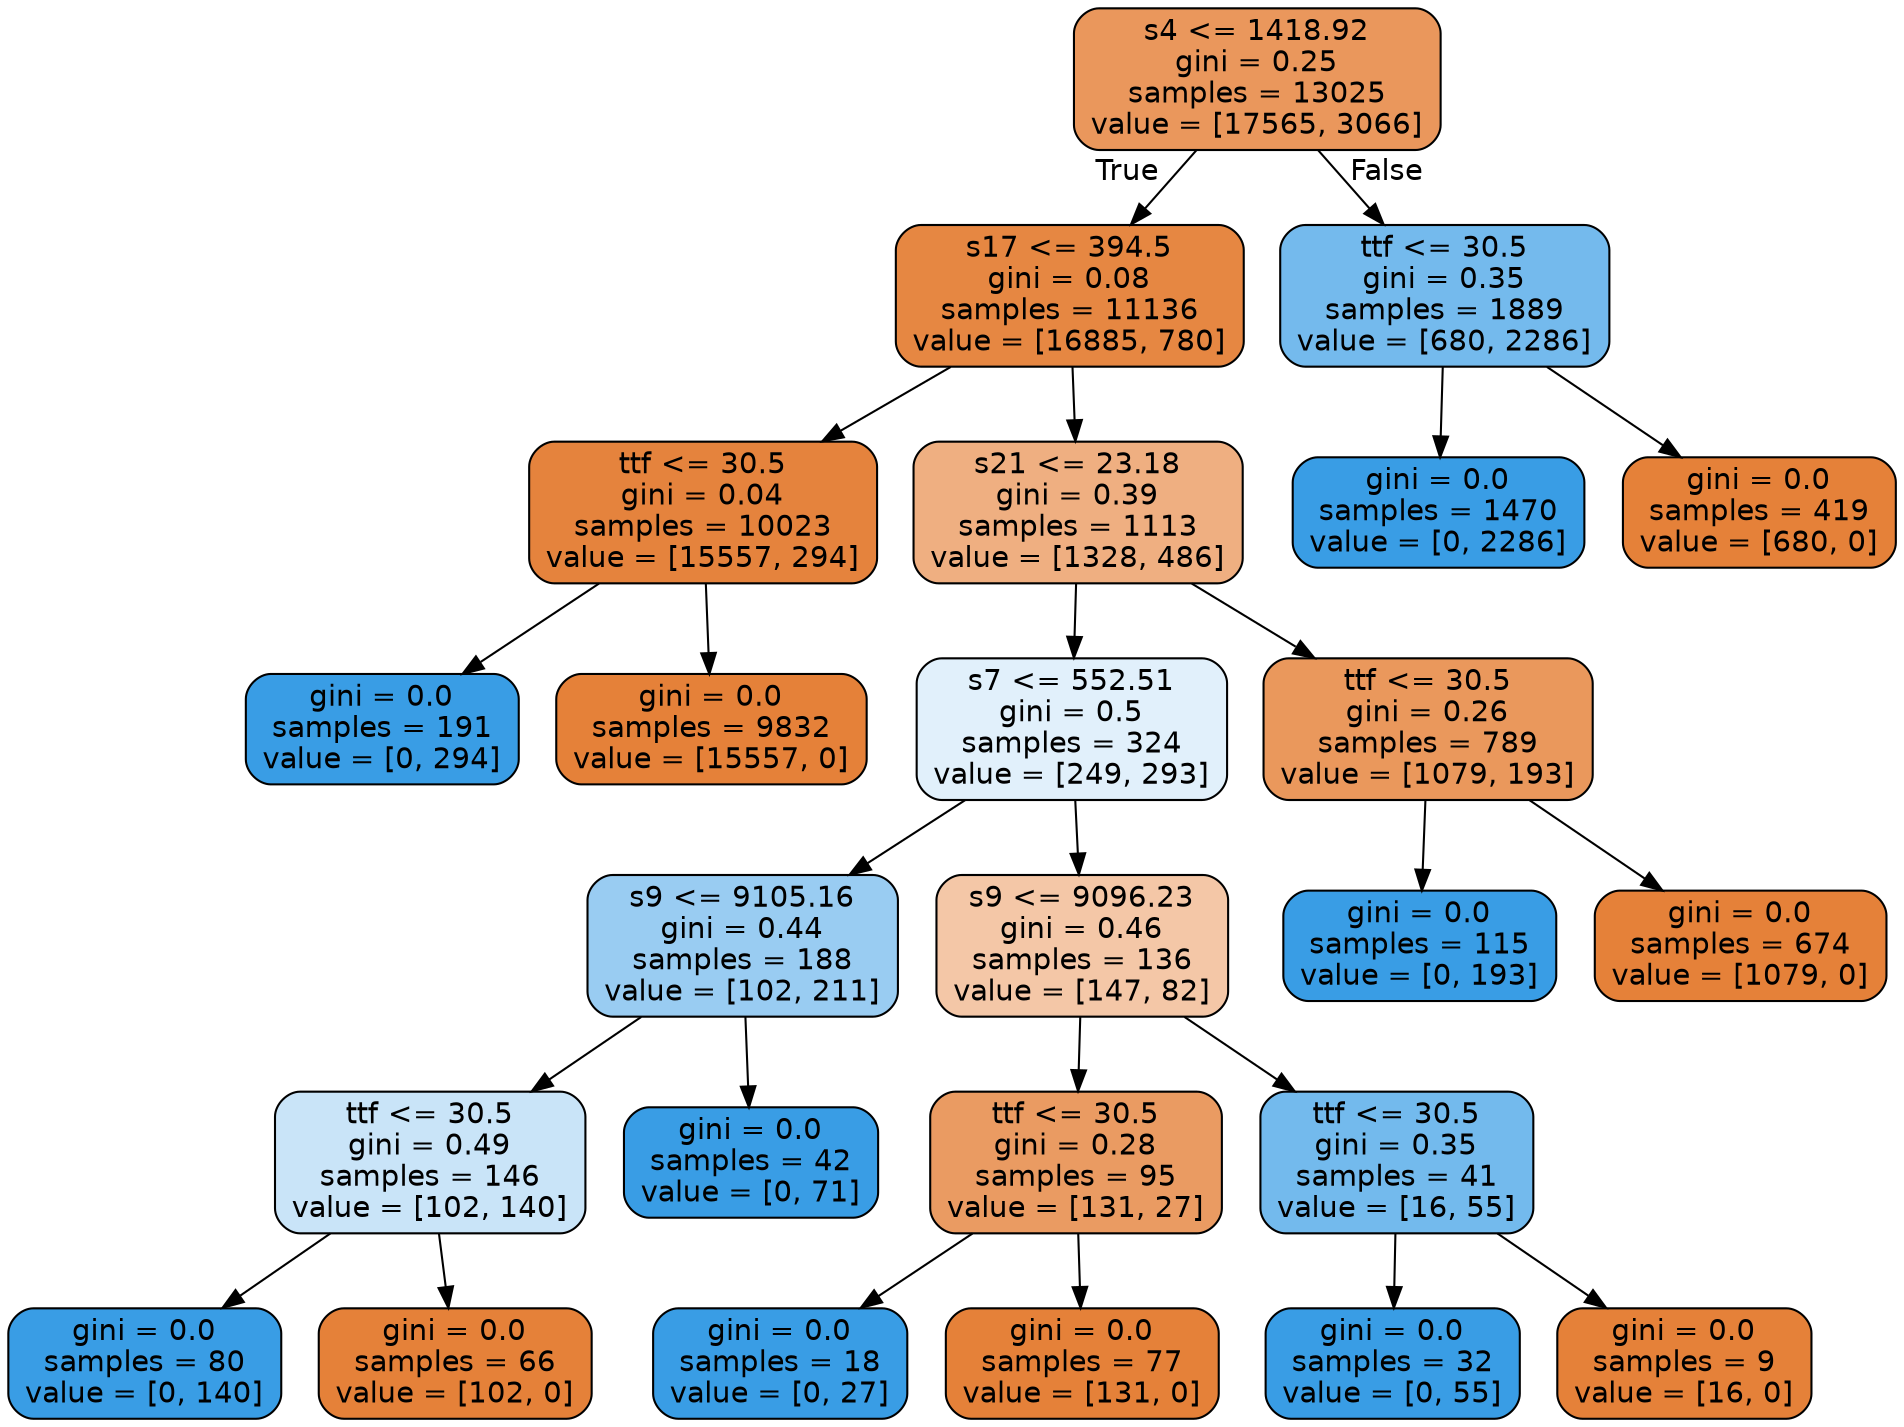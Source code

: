 digraph Tree {
node [shape=box, style="filled, rounded", color="black", fontname=helvetica] ;
edge [fontname=helvetica] ;
0 [label="s4 <= 1418.92\ngini = 0.25\nsamples = 13025\nvalue = [17565, 3066]", fillcolor="#ea975c"] ;
1 [label="s17 <= 394.5\ngini = 0.08\nsamples = 11136\nvalue = [16885, 780]", fillcolor="#e68742"] ;
0 -> 1 [labeldistance=2.5, labelangle=45, headlabel="True"] ;
2 [label="ttf <= 30.5\ngini = 0.04\nsamples = 10023\nvalue = [15557, 294]", fillcolor="#e5833d"] ;
1 -> 2 ;
3 [label="gini = 0.0\nsamples = 191\nvalue = [0, 294]", fillcolor="#399de5"] ;
2 -> 3 ;
4 [label="gini = 0.0\nsamples = 9832\nvalue = [15557, 0]", fillcolor="#e58139"] ;
2 -> 4 ;
5 [label="s21 <= 23.18\ngini = 0.39\nsamples = 1113\nvalue = [1328, 486]", fillcolor="#efaf81"] ;
1 -> 5 ;
6 [label="s7 <= 552.51\ngini = 0.5\nsamples = 324\nvalue = [249, 293]", fillcolor="#e1f0fb"] ;
5 -> 6 ;
7 [label="s9 <= 9105.16\ngini = 0.44\nsamples = 188\nvalue = [102, 211]", fillcolor="#99ccf2"] ;
6 -> 7 ;
8 [label="ttf <= 30.5\ngini = 0.49\nsamples = 146\nvalue = [102, 140]", fillcolor="#c9e4f8"] ;
7 -> 8 ;
9 [label="gini = 0.0\nsamples = 80\nvalue = [0, 140]", fillcolor="#399de5"] ;
8 -> 9 ;
10 [label="gini = 0.0\nsamples = 66\nvalue = [102, 0]", fillcolor="#e58139"] ;
8 -> 10 ;
11 [label="gini = 0.0\nsamples = 42\nvalue = [0, 71]", fillcolor="#399de5"] ;
7 -> 11 ;
12 [label="s9 <= 9096.23\ngini = 0.46\nsamples = 136\nvalue = [147, 82]", fillcolor="#f4c7a7"] ;
6 -> 12 ;
13 [label="ttf <= 30.5\ngini = 0.28\nsamples = 95\nvalue = [131, 27]", fillcolor="#ea9b62"] ;
12 -> 13 ;
14 [label="gini = 0.0\nsamples = 18\nvalue = [0, 27]", fillcolor="#399de5"] ;
13 -> 14 ;
15 [label="gini = 0.0\nsamples = 77\nvalue = [131, 0]", fillcolor="#e58139"] ;
13 -> 15 ;
16 [label="ttf <= 30.5\ngini = 0.35\nsamples = 41\nvalue = [16, 55]", fillcolor="#73baed"] ;
12 -> 16 ;
17 [label="gini = 0.0\nsamples = 32\nvalue = [0, 55]", fillcolor="#399de5"] ;
16 -> 17 ;
18 [label="gini = 0.0\nsamples = 9\nvalue = [16, 0]", fillcolor="#e58139"] ;
16 -> 18 ;
19 [label="ttf <= 30.5\ngini = 0.26\nsamples = 789\nvalue = [1079, 193]", fillcolor="#ea985c"] ;
5 -> 19 ;
20 [label="gini = 0.0\nsamples = 115\nvalue = [0, 193]", fillcolor="#399de5"] ;
19 -> 20 ;
21 [label="gini = 0.0\nsamples = 674\nvalue = [1079, 0]", fillcolor="#e58139"] ;
19 -> 21 ;
22 [label="ttf <= 30.5\ngini = 0.35\nsamples = 1889\nvalue = [680, 2286]", fillcolor="#74baed"] ;
0 -> 22 [labeldistance=2.5, labelangle=-45, headlabel="False"] ;
23 [label="gini = 0.0\nsamples = 1470\nvalue = [0, 2286]", fillcolor="#399de5"] ;
22 -> 23 ;
24 [label="gini = 0.0\nsamples = 419\nvalue = [680, 0]", fillcolor="#e58139"] ;
22 -> 24 ;
}